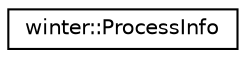 digraph "类继承关系图"
{
 // LATEX_PDF_SIZE
  edge [fontname="Helvetica",fontsize="10",labelfontname="Helvetica",labelfontsize="10"];
  node [fontname="Helvetica",fontsize="10",shape=record];
  rankdir="LR";
  Node0 [label="winter::ProcessInfo",height=0.2,width=0.4,color="black", fillcolor="white", style="filled",URL="$structwinter_1_1ProcessInfo.html",tooltip=" "];
}
